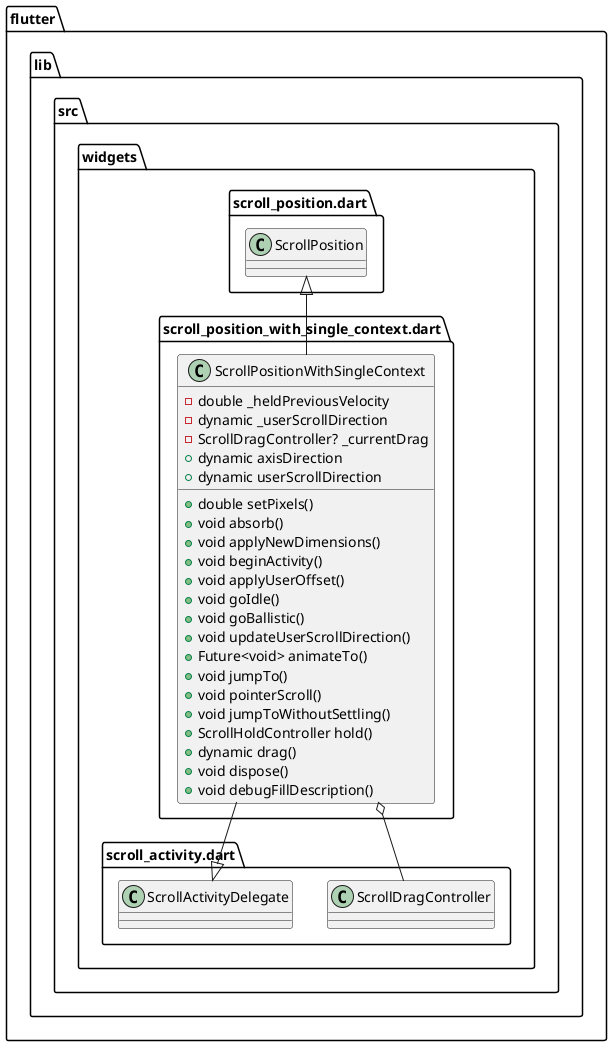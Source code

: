 @startuml
set namespaceSeparator ::

class "flutter::lib::src::widgets::scroll_position_with_single_context.dart::ScrollPositionWithSingleContext" {
  -double _heldPreviousVelocity
  -dynamic _userScrollDirection
  -ScrollDragController? _currentDrag
  +dynamic axisDirection
  +dynamic userScrollDirection
  +double setPixels()
  +void absorb()
  +void applyNewDimensions()
  +void beginActivity()
  +void applyUserOffset()
  +void goIdle()
  +void goBallistic()
  +void updateUserScrollDirection()
  +Future<void> animateTo()
  +void jumpTo()
  +void pointerScroll()
  +void jumpToWithoutSettling()
  +ScrollHoldController hold()
  +dynamic drag()
  +void dispose()
  +void debugFillDescription()
}

"flutter::lib::src::widgets::scroll_position_with_single_context.dart::ScrollPositionWithSingleContext" o-- "flutter::lib::src::widgets::scroll_activity.dart::ScrollDragController"
"flutter::lib::src::widgets::scroll_position.dart::ScrollPosition" <|-- "flutter::lib::src::widgets::scroll_position_with_single_context.dart::ScrollPositionWithSingleContext"
"flutter::lib::src::widgets::scroll_activity.dart::ScrollActivityDelegate" <|-- "flutter::lib::src::widgets::scroll_position_with_single_context.dart::ScrollPositionWithSingleContext"


@enduml